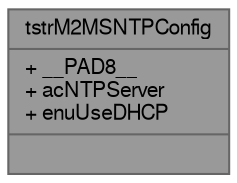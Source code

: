 digraph "tstrM2MSNTPConfig"
{
 // LATEX_PDF_SIZE
  bgcolor="transparent";
  edge [fontname=FreeSans,fontsize=10,labelfontname=FreeSans,labelfontsize=10];
  node [fontname=FreeSans,fontsize=10,shape=box,height=0.2,width=0.4];
  Node1 [shape=record,label="{tstrM2MSNTPConfig\n|+ __PAD8__\l+ acNTPServer\l+ enuUseDHCP\l|}",height=0.2,width=0.4,color="gray40", fillcolor="grey60", style="filled", fontcolor="black",tooltip="SNTP Client Configuration."];
}
